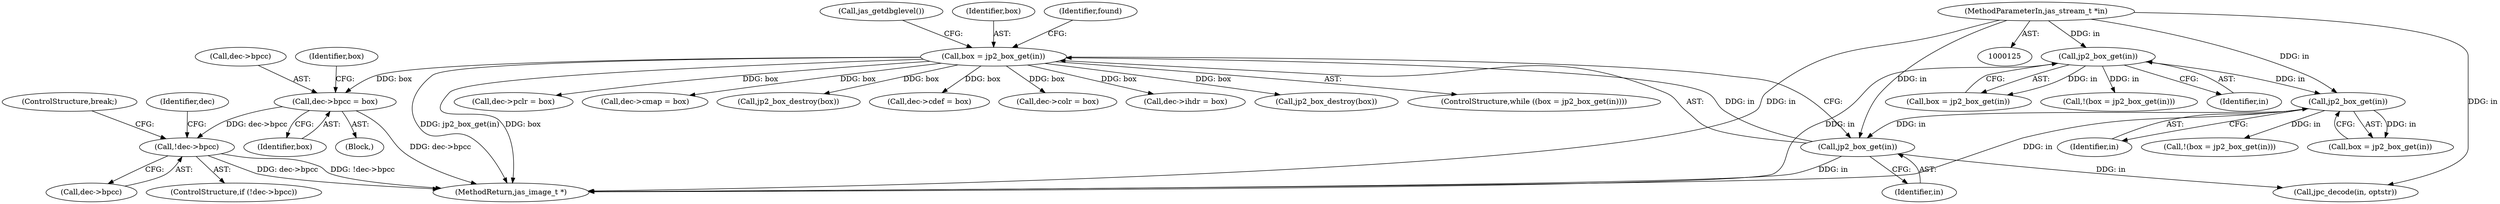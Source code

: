 digraph "0_jasper_d42b2388f7f8e0332c846675133acea151fc557a_33@pointer" {
"1000279" [label="(Call,dec->bpcc = box)"];
"1000229" [label="(Call,box = jp2_box_get(in))"];
"1000231" [label="(Call,jp2_box_get(in))"];
"1000206" [label="(Call,jp2_box_get(in))"];
"1000167" [label="(Call,jp2_box_get(in))"];
"1000126" [label="(MethodParameterIn,jas_stream_t *in)"];
"1000274" [label="(Call,!dec->bpcc)"];
"1000283" [label="(Identifier,box)"];
"1000203" [label="(Call,!(box = jp2_box_get(in)))"];
"1000311" [label="(Call,dec->pclr = box)"];
"1000327" [label="(Call,dec->cmap = box)"];
"1000165" [label="(Call,box = jp2_box_get(in))"];
"1000232" [label="(Identifier,in)"];
"1000278" [label="(Block,)"];
"1000285" [label="(Identifier,box)"];
"1000287" [label="(ControlStructure,break;)"];
"1000236" [label="(Call,jas_getdbglevel())"];
"1000206" [label="(Call,jp2_box_get(in))"];
"1000355" [label="(Call,jp2_box_destroy(box))"];
"1000295" [label="(Call,dec->cdef = box)"];
"1000164" [label="(Call,!(box = jp2_box_get(in)))"];
"1000168" [label="(Identifier,in)"];
"1000204" [label="(Call,box = jp2_box_get(in))"];
"1000273" [label="(ControlStructure,if (!dec->bpcc))"];
"1000275" [label="(Call,dec->bpcc)"];
"1000230" [label="(Identifier,box)"];
"1000126" [label="(MethodParameterIn,jas_stream_t *in)"];
"1000167" [label="(Call,jp2_box_get(in))"];
"1000281" [label="(Identifier,dec)"];
"1000343" [label="(Call,dec->colr = box)"];
"1000229" [label="(Call,box = jp2_box_get(in))"];
"1000263" [label="(Call,dec->ihdr = box)"];
"1001265" [label="(MethodReturn,jas_image_t *)"];
"1000274" [label="(Call,!dec->bpcc)"];
"1000231" [label="(Call,jp2_box_get(in))"];
"1000377" [label="(Call,jpc_decode(in, optstr))"];
"1000207" [label="(Identifier,in)"];
"1001256" [label="(Call,jp2_box_destroy(box))"];
"1000280" [label="(Call,dec->bpcc)"];
"1000279" [label="(Call,dec->bpcc = box)"];
"1000366" [label="(Identifier,found)"];
"1000228" [label="(ControlStructure,while ((box = jp2_box_get(in))))"];
"1000279" -> "1000278"  [label="AST: "];
"1000279" -> "1000283"  [label="CFG: "];
"1000280" -> "1000279"  [label="AST: "];
"1000283" -> "1000279"  [label="AST: "];
"1000285" -> "1000279"  [label="CFG: "];
"1000279" -> "1001265"  [label="DDG: dec->bpcc"];
"1000279" -> "1000274"  [label="DDG: dec->bpcc"];
"1000229" -> "1000279"  [label="DDG: box"];
"1000229" -> "1000228"  [label="AST: "];
"1000229" -> "1000231"  [label="CFG: "];
"1000230" -> "1000229"  [label="AST: "];
"1000231" -> "1000229"  [label="AST: "];
"1000236" -> "1000229"  [label="CFG: "];
"1000366" -> "1000229"  [label="CFG: "];
"1000229" -> "1001265"  [label="DDG: jp2_box_get(in)"];
"1000229" -> "1001265"  [label="DDG: box"];
"1000231" -> "1000229"  [label="DDG: in"];
"1000229" -> "1000263"  [label="DDG: box"];
"1000229" -> "1000295"  [label="DDG: box"];
"1000229" -> "1000311"  [label="DDG: box"];
"1000229" -> "1000327"  [label="DDG: box"];
"1000229" -> "1000343"  [label="DDG: box"];
"1000229" -> "1000355"  [label="DDG: box"];
"1000229" -> "1001256"  [label="DDG: box"];
"1000231" -> "1000232"  [label="CFG: "];
"1000232" -> "1000231"  [label="AST: "];
"1000231" -> "1001265"  [label="DDG: in"];
"1000206" -> "1000231"  [label="DDG: in"];
"1000126" -> "1000231"  [label="DDG: in"];
"1000231" -> "1000377"  [label="DDG: in"];
"1000206" -> "1000204"  [label="AST: "];
"1000206" -> "1000207"  [label="CFG: "];
"1000207" -> "1000206"  [label="AST: "];
"1000204" -> "1000206"  [label="CFG: "];
"1000206" -> "1001265"  [label="DDG: in"];
"1000206" -> "1000203"  [label="DDG: in"];
"1000206" -> "1000204"  [label="DDG: in"];
"1000167" -> "1000206"  [label="DDG: in"];
"1000126" -> "1000206"  [label="DDG: in"];
"1000167" -> "1000165"  [label="AST: "];
"1000167" -> "1000168"  [label="CFG: "];
"1000168" -> "1000167"  [label="AST: "];
"1000165" -> "1000167"  [label="CFG: "];
"1000167" -> "1001265"  [label="DDG: in"];
"1000167" -> "1000164"  [label="DDG: in"];
"1000167" -> "1000165"  [label="DDG: in"];
"1000126" -> "1000167"  [label="DDG: in"];
"1000126" -> "1000125"  [label="AST: "];
"1000126" -> "1001265"  [label="DDG: in"];
"1000126" -> "1000377"  [label="DDG: in"];
"1000274" -> "1000273"  [label="AST: "];
"1000274" -> "1000275"  [label="CFG: "];
"1000275" -> "1000274"  [label="AST: "];
"1000281" -> "1000274"  [label="CFG: "];
"1000287" -> "1000274"  [label="CFG: "];
"1000274" -> "1001265"  [label="DDG: dec->bpcc"];
"1000274" -> "1001265"  [label="DDG: !dec->bpcc"];
}
